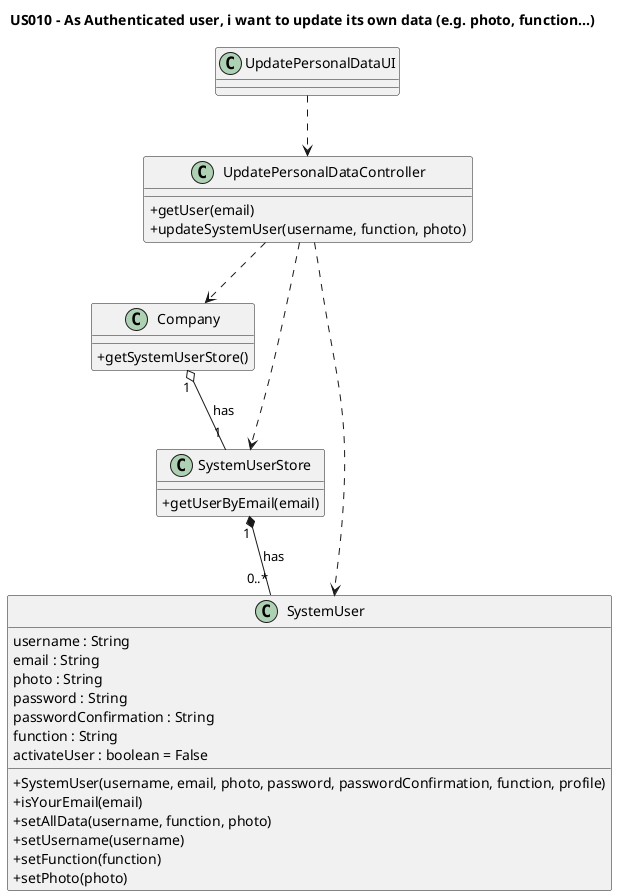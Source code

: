 @startuml
'https://plantuml.com/class-diagram

'hide circle
skinparam classAttributeIconSize 0

title US010 - As Authenticated user, i want to update its own data (e.g. photo, function...)

class UpdatePersonalDataUI {
}

class UpdatePersonalDataController {
+getUser(email)
+updateSystemUser(username, function, photo)
}

class Company {
+getSystemUserStore()
}

class SystemUserStore {
+getUserByEmail(email)
}


class SystemUser {
username : String
email : String
photo : String
password : String
passwordConfirmation : String
function : String
activateUser : boolean = False
+SystemUser(username, email, photo, password, passwordConfirmation, function, profile)
+isYourEmail(email)
+setAllData(username, function, photo)
+setUsername(username)
+setFunction(function)
+setPhoto(photo)
}


UpdatePersonalDataUI ..> UpdatePersonalDataController

UpdatePersonalDataController ..> Company
UpdatePersonalDataController ..> SystemUserStore
UpdatePersonalDataController ..> SystemUser


Company "1" o-- "1" SystemUserStore: has
SystemUserStore "1" *-- "0..*" SystemUser: has

@enduml